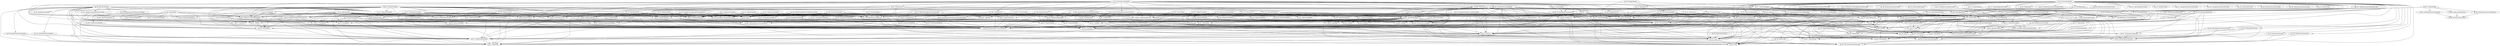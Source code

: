 digraph G { 
"fg_017: PatientEncounterItem" -> "fg_001: PatientItem"; 
"fg_018: dateUtils" -> "fg_017: PatientEncounterItem"; 
"fg_019: StringUtils" -> "fg_018: dateUtils"; 
"fg_020: IUser" -> "fg_002: IRole"; 
"fg_021: MissionItem" -> "fg_009: MissionTripItem,ServiceResponse"; 
"fg_022: ISessionService,CurrentUser" -> "fg_009: MissionTripItem,ServiceResponse"; 
"fg_022: ISessionService,CurrentUser" -> "fg_002: IRole"; 
"fg_023: IConceptService" -> "fg_009: MissionTripItem,ServiceResponse"; 
"fg_023: IConceptService" -> "fg_008: MedicationItem,PrescriptionItem"; 
"fg_024: IConfigureService" -> "fg_009: MissionTripItem,ServiceResponse"; 
"fg_024: IConfigureService" -> "fg_003: ISystemSetting"; 
"fg_025: IInventoryService" -> "fg_009: MissionTripItem,ServiceResponse"; 
"fg_025: IInventoryService" -> "fg_008: MedicationItem,PrescriptionItem"; 
"fg_026: IMedicationService" -> "fg_009: MissionTripItem,ServiceResponse"; 
"fg_026: IMedicationService" -> "fg_007: MedicationAdministrationItem"; 
"fg_026: IMedicationService" -> "fg_008: MedicationItem,PrescriptionItem"; 
"fg_027: IResearchService" -> "fg_009: MissionTripItem,ServiceResponse"; 
"fg_029: IRoleService" -> "fg_009: MissionTripItem,ServiceResponse"; 
"fg_029: IRoleService" -> "fg_002: IRole"; 
"fg_030: ISearchService" -> "fg_009: MissionTripItem,ServiceResponse"; 
"fg_031: TabItem" -> "fg_014: TabFieldItem"; 
"fg_032: EditViewModelPost,IPhotoService" -> "fg_011: PhotoItem"; 
"fg_032: EditViewModelPost,IPhotoService" -> "fg_012: ProblemItem"; 
"fg_032: EditViewModelPost,IPhotoService" -> "fg_009: MissionTripItem,ServiceResponse"; 
"fg_032: EditViewModelPost,IPhotoService" -> "fg_014: TabFieldItem"; 
"fg_032: EditViewModelPost,IPhotoService" -> "fg_017: PatientEncounterItem"; 
"fg_032: EditViewModelPost,IPhotoService" -> "fg_008: MedicationItem,PrescriptionItem"; 
"fg_033: AbstractMultiMap" -> "fg_019: StringUtils"; 
"fg_038: MissionCountry,MissionCity" -> "fg_035: IMissionCountry,IMissionCity"; 
"fg_039: MissionTrip" -> "fg_020: IUser"; 
"fg_039: MissionTrip" -> "fg_035: IMissionCountry,IMissionCity"; 
"fg_039: MissionTrip" -> "fg_038: MissionCountry,MissionCity"; 
"fg_040: IUserService,UserItem" -> "fg_009: MissionTripItem,ServiceResponse"; 
"fg_040: IUserService,UserItem" -> "fg_020: IUser"; 
"fg_040: IUserService,UserItem" -> "fg_002: IRole"; 
"fg_041: ITabService,TabFieldMultiMap" -> "fg_009: MissionTripItem,ServiceResponse"; 
"fg_041: ITabService,TabFieldMultiMap" -> "fg_033: AbstractMultiMap"; 
"fg_041: ITabService,TabFieldMultiMap" -> "fg_014: TabFieldItem"; 
"fg_041: ITabService,TabFieldMultiMap" -> "fg_019: StringUtils"; 
"fg_041: ITabService,TabFieldMultiMap" -> "fg_031: TabItem"; 
"fg_042: VitalMultiMap,IVitalService" -> "fg_009: MissionTripItem,ServiceResponse"; 
"fg_042: VitalMultiMap,IVitalService" -> "fg_033: AbstractMultiMap"; 
"fg_042: VitalMultiMap,IVitalService" -> "fg_015: VitalItem"; 
"fg_047: PatientAgeClassification" -> "fg_043: IPatientAgeClassification"; 
"fg_048: PatientEncounter" -> "fg_020: IUser"; 
"fg_048: PatientEncounter" -> "fg_047: PatientAgeClassification"; 
"fg_048: PatientEncounter" -> "fg_039: MissionTrip"; 
"fg_048: PatientEncounter" -> "fg_043: IPatientAgeClassification"; 
"fg_051: IMissionTripService" -> "fg_050: TeamItem"; 
"fg_051: IMissionTripService" -> "fg_009: MissionTripItem,ServiceResponse"; 
"fg_051: IMissionTripService" -> "fg_049: TripItem"; 
"fg_052: AllowedRoles,AllowedRolesAction" -> "fg_002: IRole"; 
"fg_052: AllowedRoles,AllowedRolesAction" -> "fg_040: IUserService,UserItem"; 
"fg_056: ConceptPrescriptionAdministration" -> "fg_054: IConceptPrescriptionAdministration"; 
"fg_057: PatientPrescription" -> "fg_020: IUser"; 
"fg_057: PatientPrescription" -> "fg_056: ConceptPrescriptionAdministration"; 
"fg_057: PatientPrescription" -> "fg_048: PatientEncounter"; 
"fg_057: PatientPrescription" -> "fg_054: IConceptPrescriptionAdministration"; 
"fg_062: TabFieldSize" -> "fg_059: ITabFieldSize"; 
"fg_063: " -> "fg_059: ITabFieldSize"; 
"fg_063: " -> "fg_061: ITabFieldType"; 
"fg_063: " -> "fg_066: TabField"; 
"fg_065: TabFieldType" -> "fg_061: ITabFieldType"; 
"fg_066: TabField" -> "fg_059: ITabFieldSize"; 
"fg_066: TabField" -> "fg_061: ITabFieldType"; 
"fg_066: TabField" -> "fg_063: "; 
"fg_066: TabField" -> "fg_062: TabFieldSize"; 
"fg_066: TabField" -> "fg_065: TabFieldType"; 
"fg_067: LogicDoer" -> "fg_018: dateUtils"; 
"fg_068: IPatientService" -> "fg_009: MissionTripItem,ServiceResponse"; 
"fg_068: IPatientService" -> "fg_001: PatientItem"; 
"fg_069: ILoginAttempt,IUserRepository" -> "fg_020: IUser"; 
"fg_069: ILoginAttempt,IUserRepository" -> "fg_002: IRole"; 
"fg_070: IPatientEncounterVital" -> "fg_058: IVital"; 
"fg_072: Vital" -> "fg_058: IVital"; 
"fg_073: ResearchEncounterVital" -> "fg_072: Vital"; 
"fg_073: ResearchEncounterVital" -> "fg_048: PatientEncounter"; 
"fg_073: ResearchEncounterVital" -> "fg_058: IVital"; 
"fg_074: IEncounterService" -> "fg_009: MissionTripItem,ServiceResponse"; 
"fg_074: IEncounterService" -> "fg_063: "; 
"fg_074: IEncounterService" -> "fg_017: PatientEncounterItem"; 
"fg_075: IDataModelMapper" -> "fg_020: IUser"; 
"fg_075: IDataModelMapper" -> "fg_035: IMissionCountry,IMissionCity"; 
"fg_075: IDataModelMapper" -> "fg_063: "; 
"fg_075: IDataModelMapper" -> "fg_002: IRole"; 
"fg_075: IDataModelMapper" -> "fg_070: IPatientEncounterVital"; 
"fg_076: QueryProvider" -> "fg_047: PatientAgeClassification"; 
"fg_076: QueryProvider" -> "fg_073: ResearchEncounterVital"; 
"fg_076: QueryProvider" -> "fg_003: ISystemSetting"; 
"fg_076: QueryProvider" -> "fg_072: Vital"; 
"fg_076: QueryProvider" -> "fg_066: TabField"; 
"fg_076: QueryProvider" -> "fg_048: PatientEncounter"; 
"fg_076: QueryProvider" -> "fg_038: MissionCountry,MissionCity"; 
"fg_076: QueryProvider" -> "fg_058: IVital"; 
"fg_076: QueryProvider" -> "fg_065: TabFieldType"; 
"fg_076: QueryProvider" -> "fg_057: PatientPrescription"; 
"fg_076: QueryProvider" -> "fg_063: "; 
"fg_076: QueryProvider" -> "fg_070: IPatientEncounterVital"; 
"fg_076: QueryProvider" -> "fg_062: TabFieldSize"; 
"fg_076: QueryProvider" -> "fg_039: MissionTrip"; 
"fg_078: IPatientRepository" -> "fg_043: IPatientAgeClassification"; 
"fg_080: ISessionHelper,SessionService" -> "fg_009: MissionTripItem,ServiceResponse"; 
"fg_080: ISessionHelper,SessionService" -> "fg_020: IUser"; 
"fg_080: ISessionHelper,SessionService" -> "fg_022: ISessionService,CurrentUser"; 
"fg_080: ISessionHelper,SessionService" -> "fg_051: IMissionTripService"; 
"fg_080: ISessionHelper,SessionService" -> "fg_069: ILoginAttempt,IUserRepository"; 
"fg_080: ISessionHelper,SessionService" -> "fg_005: IPasswordEncryptor"; 
"fg_080: ISessionHelper,SessionService" -> "fg_075: IDataModelMapper"; 
"fg_080: ISessionHelper,SessionService" -> "fg_040: IUserService,UserItem"; 
"fg_081: IItemModelMapper" -> "fg_050: TeamItem"; 
"fg_081: IItemModelMapper" -> "fg_009: MissionTripItem,ServiceResponse"; 
"fg_081: IItemModelMapper" -> "fg_011: PhotoItem"; 
"fg_081: IItemModelMapper" -> "fg_013: SettingItem"; 
"fg_081: IItemModelMapper" -> "fg_020: IUser"; 
"fg_081: IItemModelMapper" -> "fg_014: TabFieldItem"; 
"fg_081: IItemModelMapper" -> "fg_021: MissionItem"; 
"fg_081: IItemModelMapper" -> "fg_017: PatientEncounterItem"; 
"fg_081: IItemModelMapper" -> "fg_010: NoteItem"; 
"fg_081: IItemModelMapper" -> "fg_008: MedicationItem,PrescriptionItem"; 
"fg_081: IItemModelMapper" -> "fg_054: IConceptPrescriptionAdministration"; 
"fg_081: IItemModelMapper" -> "fg_040: IUserService,UserItem"; 
"fg_081: IItemModelMapper" -> "fg_006: CityItem"; 
"fg_081: IItemModelMapper" -> "fg_012: ProblemItem"; 
"fg_081: IItemModelMapper" -> "fg_031: TabItem"; 
"fg_081: IItemModelMapper" -> "fg_015: VitalItem"; 
"fg_081: IItemModelMapper" -> "fg_007: MedicationAdministrationItem"; 
"fg_081: IItemModelMapper" -> "fg_001: PatientItem"; 
"fg_081: IItemModelMapper" -> "fg_049: TripItem"; 
"fg_084: IPrescriptionRepository" -> "fg_054: IConceptPrescriptionAdministration"; 
"fg_085: IPhotoRepository" -> "fg_076: QueryProvider"; 
"fg_087: BCryptPasswordEncryptor" -> "fg_005: IPasswordEncryptor"; 
"fg_088: SendLocationDataTask" -> "fg_086: InternetConnectionUtil"; 
"fg_089: MaintainReverseSshTunnelTask" -> "fg_086: InternetConnectionUtil"; 
"fg_090: CheckInternetConnectionTask" -> "fg_086: InternetConnectionUtil"; 
"fg_091: UtilitiesModule" -> "fg_089: MaintainReverseSshTunnelTask"; 
"fg_091: UtilitiesModule" -> "fg_090: CheckInternetConnectionTask"; 
"fg_091: UtilitiesModule" -> "fg_087: BCryptPasswordEncryptor"; 
"fg_091: UtilitiesModule" -> "fg_088: SendLocationDataTask"; 
"fg_091: UtilitiesModule" -> "fg_005: IPasswordEncryptor"; 
"fg_094: LocaleUnitConverter" -> "fg_033: AbstractMultiMap"; 
"fg_094: LocaleUnitConverter" -> "fg_042: VitalMultiMap,IVitalService"; 
"fg_094: LocaleUnitConverter" -> "fg_015: VitalItem"; 
"fg_094: LocaleUnitConverter" -> "fg_001: PatientItem"; 
"fg_095: " -> "fg_009: MissionTripItem,ServiceResponse"; 
"fg_095: " -> "fg_081: IItemModelMapper"; 
"fg_095: " -> "fg_020: IUser"; 
"fg_095: " -> "fg_019: StringUtils"; 
"fg_095: " -> "fg_079: IRepository"; 
"fg_095: " -> "fg_069: ILoginAttempt,IUserRepository"; 
"fg_095: " -> "fg_002: IRole"; 
"fg_095: " -> "fg_018: dateUtils"; 
"fg_095: " -> "fg_075: IDataModelMapper"; 
"fg_095: " -> "fg_005: IPasswordEncryptor"; 
"fg_095: " -> "fg_040: IUserService,UserItem"; 
"fg_096: InventoryService,InventoryExportItem" -> "fg_009: MissionTripItem,ServiceResponse"; 
"fg_096: InventoryService,InventoryExportItem" -> "fg_081: IItemModelMapper"; 
"fg_096: InventoryService,InventoryExportItem" -> "fg_020: IUser"; 
"fg_096: InventoryService,InventoryExportItem" -> "fg_092: GsonFlattener"; 
"fg_096: InventoryService,InventoryExportItem" -> "fg_093: CSVWriterGson"; 
"fg_096: InventoryService,InventoryExportItem" -> "fg_069: ILoginAttempt,IUserRepository"; 
"fg_096: InventoryService,InventoryExportItem" -> "fg_082: IMedicationRepository"; 
"fg_096: InventoryService,InventoryExportItem" -> "fg_025: IInventoryService"; 
"fg_096: InventoryService,InventoryExportItem" -> "fg_018: dateUtils"; 
"fg_096: InventoryService,InventoryExportItem" -> "fg_075: IDataModelMapper"; 
"fg_096: InventoryService,InventoryExportItem" -> "fg_008: MedicationItem,PrescriptionItem"; 
"fg_097: SessionHelper" -> "fg_080: ISessionHelper,SessionService"; 
"fg_098: VitalService" -> "fg_094: LocaleUnitConverter"; 
"fg_098: VitalService" -> "fg_009: MissionTripItem,ServiceResponse"; 
"fg_098: VitalService" -> "fg_003: ISystemSetting"; 
"fg_098: VitalService" -> "fg_072: Vital"; 
"fg_098: VitalService" -> "fg_058: IVital"; 
"fg_098: VitalService" -> "fg_076: QueryProvider"; 
"fg_098: VitalService" -> "fg_075: IDataModelMapper"; 
"fg_098: VitalService" -> "fg_081: IItemModelMapper"; 
"fg_098: VitalService" -> "fg_042: VitalMultiMap,IVitalService"; 
"fg_098: VitalService" -> "fg_079: IRepository"; 
"fg_098: VitalService" -> "fg_070: IPatientEncounterVital"; 
"fg_098: VitalService" -> "fg_015: VitalItem"; 
"fg_098: VitalService" -> "fg_018: dateUtils"; 
"fg_099: TabService" -> "fg_009: MissionTripItem,ServiceResponse"; 
"fg_099: TabService" -> "fg_014: TabFieldItem"; 
"fg_099: TabService" -> "fg_061: ITabFieldType"; 
"fg_099: TabService" -> "fg_019: StringUtils"; 
"fg_099: TabService" -> "fg_066: TabField"; 
"fg_099: TabService" -> "fg_041: ITabService,TabFieldMultiMap"; 
"fg_099: TabService" -> "fg_065: TabFieldType"; 
"fg_099: TabService" -> "fg_076: QueryProvider"; 
"fg_099: TabService" -> "fg_075: IDataModelMapper"; 
"fg_099: TabService" -> "fg_081: IItemModelMapper"; 
"fg_099: TabService" -> "fg_059: ITabFieldSize"; 
"fg_099: TabService" -> "fg_079: IRepository"; 
"fg_099: TabService" -> "fg_063: "; 
"fg_099: TabService" -> "fg_031: TabItem"; 
"fg_099: TabService" -> "fg_062: TabFieldSize"; 
"fg_099: TabService" -> "fg_018: dateUtils"; 
"fg_100: SearchService,QueryHelper" -> "fg_094: LocaleUnitConverter"; 
"fg_100: SearchService,QueryHelper" -> "fg_020: IUser"; 
"fg_100: SearchService,QueryHelper" -> "fg_019: StringUtils"; 
"fg_100: SearchService,QueryHelper" -> "fg_003: ISystemSetting"; 
"fg_100: SearchService,QueryHelper" -> "fg_083: IEncounterRepository"; 
"fg_100: SearchService,QueryHelper" -> "fg_017: PatientEncounterItem"; 
"fg_100: SearchService,QueryHelper" -> "fg_025: IInventoryService"; 
"fg_100: SearchService,QueryHelper" -> "fg_008: MedicationItem,PrescriptionItem"; 
"fg_100: SearchService,QueryHelper" -> "fg_006: CityItem"; 
"fg_100: SearchService,QueryHelper" -> "fg_081: IItemModelMapper"; 
"fg_100: SearchService,QueryHelper" -> "fg_079: IRepository"; 
"fg_100: SearchService,QueryHelper" -> "fg_070: IPatientEncounterVital"; 
"fg_100: SearchService,QueryHelper" -> "fg_043: IPatientAgeClassification"; 
"fg_100: SearchService,QueryHelper" -> "fg_001: PatientItem"; 
"fg_100: SearchService,QueryHelper" -> "fg_084: IPrescriptionRepository"; 
"fg_100: SearchService,QueryHelper" -> "fg_009: MissionTripItem,ServiceResponse"; 
"fg_100: SearchService,QueryHelper" -> "fg_013: SettingItem"; 
"fg_100: SearchService,QueryHelper" -> "fg_030: ISearchService"; 
"fg_100: SearchService,QueryHelper" -> "fg_035: IMissionCountry,IMissionCity"; 
"fg_100: SearchService,QueryHelper" -> "fg_038: MissionCountry,MissionCity"; 
"fg_100: SearchService,QueryHelper" -> "fg_076: QueryProvider"; 
"fg_100: SearchService,QueryHelper" -> "fg_042: VitalMultiMap,IVitalService"; 
"fg_100: SearchService,QueryHelper" -> "fg_077: ConceptDiagnosis,IConceptDiagnosis"; 
"fg_100: SearchService,QueryHelper" -> "fg_078: IPatientRepository"; 
"fg_100: SearchService,QueryHelper" -> "fg_039: MissionTrip"; 
"fg_101: RoleService" -> "fg_009: MissionTripItem,ServiceResponse"; 
"fg_101: RoleService" -> "fg_069: ILoginAttempt,IUserRepository"; 
"fg_101: RoleService" -> "fg_002: IRole"; 
"fg_101: RoleService" -> "fg_029: IRoleService"; 
"fg_102: ResearchExportItem,ResearchService" -> "fg_009: MissionTripItem,ServiceResponse"; 
"fg_102: ResearchExportItem,ResearchService" -> "fg_019: StringUtils"; 
"fg_102: ResearchExportItem,ResearchService" -> "fg_073: ResearchEncounterVital"; 
"fg_102: ResearchExportItem,ResearchService" -> "fg_092: GsonFlattener"; 
"fg_102: ResearchExportItem,ResearchService" -> "fg_035: IMissionCountry,IMissionCity"; 
"fg_102: ResearchExportItem,ResearchService" -> "fg_072: Vital"; 
"fg_102: ResearchExportItem,ResearchService" -> "fg_058: IVital"; 
"fg_102: ResearchExportItem,ResearchService" -> "fg_076: QueryProvider"; 
"fg_102: ResearchExportItem,ResearchService" -> "fg_067: LogicDoer"; 
"fg_102: ResearchExportItem,ResearchService" -> "fg_028: ResearchResultSetItem,ResearchResultItem"; 
"fg_102: ResearchExportItem,ResearchService" -> "fg_057: PatientPrescription"; 
"fg_102: ResearchExportItem,ResearchService" -> "fg_079: IRepository"; 
"fg_102: ResearchExportItem,ResearchService" -> "fg_063: "; 
"fg_102: ResearchExportItem,ResearchService" -> "fg_093: CSVWriterGson"; 
"fg_102: ResearchExportItem,ResearchService" -> "fg_027: IResearchService"; 
"fg_102: ResearchExportItem,ResearchService" -> "fg_018: dateUtils"; 
"fg_103: PhotoService" -> "fg_067: LogicDoer"; 
"fg_103: PhotoService" -> "fg_081: IItemModelMapper"; 
"fg_103: PhotoService" -> "fg_009: MissionTripItem,ServiceResponse"; 
"fg_103: PhotoService" -> "fg_011: PhotoItem"; 
"fg_103: PhotoService" -> "fg_019: StringUtils"; 
"fg_103: PhotoService" -> "fg_032: EditViewModelPost,IPhotoService"; 
"fg_103: PhotoService" -> "fg_078: IPatientRepository"; 
"fg_103: PhotoService" -> "fg_085: IPhotoRepository"; 
"fg_103: PhotoService" -> "fg_017: PatientEncounterItem"; 
"fg_103: PhotoService" -> "fg_001: PatientItem"; 
"fg_103: PhotoService" -> "fg_076: QueryProvider"; 
"fg_104: PatientService" -> "fg_081: IItemModelMapper"; 
"fg_104: PatientService" -> "fg_009: MissionTripItem,ServiceResponse"; 
"fg_104: PatientService" -> "fg_019: StringUtils"; 
"fg_104: PatientService" -> "fg_078: IPatientRepository"; 
"fg_104: PatientService" -> "fg_068: IPatientService"; 
"fg_104: PatientService" -> "fg_043: IPatientAgeClassification"; 
"fg_104: PatientService" -> "fg_001: PatientItem"; 
"fg_104: PatientService" -> "fg_076: QueryProvider"; 
"fg_104: PatientService" -> "fg_075: IDataModelMapper"; 
"fg_105: MissionTripService" -> "fg_009: MissionTripItem,ServiceResponse"; 
"fg_105: MissionTripService" -> "fg_050: TeamItem"; 
"fg_105: MissionTripService" -> "fg_020: IUser"; 
"fg_105: MissionTripService" -> "fg_019: StringUtils"; 
"fg_105: MissionTripService" -> "fg_021: MissionItem"; 
"fg_105: MissionTripService" -> "fg_035: IMissionCountry,IMissionCity"; 
"fg_105: MissionTripService" -> "fg_038: MissionCountry,MissionCity"; 
"fg_105: MissionTripService" -> "fg_006: CityItem"; 
"fg_105: MissionTripService" -> "fg_076: QueryProvider"; 
"fg_105: MissionTripService" -> "fg_075: IDataModelMapper"; 
"fg_105: MissionTripService" -> "fg_081: IItemModelMapper"; 
"fg_105: MissionTripService" -> "fg_079: IRepository"; 
"fg_105: MissionTripService" -> "fg_051: IMissionTripService"; 
"fg_105: MissionTripService" -> "fg_069: ILoginAttempt,IUserRepository"; 
"fg_105: MissionTripService" -> "fg_039: MissionTrip"; 
"fg_105: MissionTripService" -> "fg_049: TripItem"; 
"fg_106: MedicationService" -> "fg_009: MissionTripItem,ServiceResponse"; 
"fg_106: MedicationService" -> "fg_081: IItemModelMapper"; 
"fg_106: MedicationService" -> "fg_020: IUser"; 
"fg_106: MedicationService" -> "fg_019: StringUtils"; 
"fg_106: MedicationService" -> "fg_026: IMedicationService"; 
"fg_106: MedicationService" -> "fg_082: IMedicationRepository"; 
"fg_106: MedicationService" -> "fg_018: dateUtils"; 
"fg_106: MedicationService" -> "fg_007: MedicationAdministrationItem"; 
"fg_106: MedicationService" -> "fg_008: MedicationItem,PrescriptionItem"; 
"fg_106: MedicationService" -> "fg_054: IConceptPrescriptionAdministration"; 
"fg_106: MedicationService" -> "fg_075: IDataModelMapper"; 
"fg_106: MedicationService" -> "fg_084: IPrescriptionRepository"; 
"fg_107: EncounterService" -> "fg_009: MissionTripItem,ServiceResponse"; 
"fg_107: EncounterService" -> "fg_020: IUser"; 
"fg_107: EncounterService" -> "fg_014: TabFieldItem"; 
"fg_107: EncounterService" -> "fg_061: ITabFieldType"; 
"fg_107: EncounterService" -> "fg_019: StringUtils"; 
"fg_107: EncounterService" -> "fg_083: IEncounterRepository"; 
"fg_107: EncounterService" -> "fg_066: TabField"; 
"fg_107: EncounterService" -> "fg_017: PatientEncounterItem"; 
"fg_107: EncounterService" -> "fg_010: NoteItem"; 
"fg_107: EncounterService" -> "fg_076: QueryProvider"; 
"fg_107: EncounterService" -> "fg_075: IDataModelMapper"; 
"fg_107: EncounterService" -> "fg_040: IUserService,UserItem"; 
"fg_107: EncounterService" -> "fg_012: ProblemItem"; 
"fg_107: EncounterService" -> "fg_081: IItemModelMapper"; 
"fg_107: EncounterService" -> "fg_059: ITabFieldSize"; 
"fg_107: EncounterService" -> "fg_078: IPatientRepository"; 
"fg_107: EncounterService" -> "fg_079: IRepository"; 
"fg_107: EncounterService" -> "fg_063: "; 
"fg_107: EncounterService" -> "fg_069: ILoginAttempt,IUserRepository"; 
"fg_107: EncounterService" -> "fg_074: IEncounterService"; 
"fg_107: EncounterService" -> "fg_018: dateUtils"; 
"fg_107: EncounterService" -> "fg_043: IPatientAgeClassification"; 
"fg_108: ConfigureService" -> "fg_009: MissionTripItem,ServiceResponse"; 
"fg_108: ConfigureService" -> "fg_024: IConfigureService"; 
"fg_108: ConfigureService" -> "fg_079: IRepository"; 
"fg_108: ConfigureService" -> "fg_003: ISystemSetting"; 
"fg_108: ConfigureService" -> "fg_076: QueryProvider"; 
"fg_109: ConceptService" -> "fg_081: IItemModelMapper"; 
"fg_109: ConceptService" -> "fg_009: MissionTripItem,ServiceResponse"; 
"fg_109: ConceptService" -> "fg_082: IMedicationRepository"; 
"fg_109: ConceptService" -> "fg_008: MedicationItem,PrescriptionItem"; 
"fg_109: ConceptService" -> "fg_023: IConceptService"; 
"fg_110: BusinessLayerModule" -> "fg_024: IConfigureService"; 
"fg_110: BusinessLayerModule" -> "fg_097: SessionHelper"; 
"fg_110: BusinessLayerModule" -> "fg_101: RoleService"; 
"fg_110: BusinessLayerModule" -> "fg_103: PhotoService"; 
"fg_110: BusinessLayerModule" -> "fg_099: TabService"; 
"fg_110: BusinessLayerModule" -> "fg_025: IInventoryService"; 
"fg_110: BusinessLayerModule" -> "fg_040: IUserService,UserItem"; 
"fg_110: BusinessLayerModule" -> "fg_096: InventoryService,InventoryExportItem"; 
"fg_110: BusinessLayerModule" -> "fg_080: ISessionHelper,SessionService"; 
"fg_110: BusinessLayerModule" -> "fg_051: IMissionTripService"; 
"fg_110: BusinessLayerModule" -> "fg_100: SearchService,QueryHelper"; 
"fg_110: BusinessLayerModule" -> "fg_027: IResearchService"; 
"fg_110: BusinessLayerModule" -> "fg_107: EncounterService"; 
"fg_110: BusinessLayerModule" -> "fg_102: ResearchExportItem,ResearchService"; 
"fg_110: BusinessLayerModule" -> "fg_098: VitalService"; 
"fg_110: BusinessLayerModule" -> "fg_104: PatientService"; 
"fg_110: BusinessLayerModule" -> "fg_026: IMedicationService"; 
"fg_110: BusinessLayerModule" -> "fg_030: ISearchService"; 
"fg_110: BusinessLayerModule" -> "fg_095: "; 
"fg_110: BusinessLayerModule" -> "fg_108: ConfigureService"; 
"fg_110: BusinessLayerModule" -> "fg_041: ITabService,TabFieldMultiMap"; 
"fg_110: BusinessLayerModule" -> "fg_023: IConceptService"; 
"fg_110: BusinessLayerModule" -> "fg_029: IRoleService"; 
"fg_110: BusinessLayerModule" -> "fg_042: VitalMultiMap,IVitalService"; 
"fg_110: BusinessLayerModule" -> "fg_022: ISessionService,CurrentUser"; 
"fg_110: BusinessLayerModule" -> "fg_032: EditViewModelPost,IPhotoService"; 
"fg_110: BusinessLayerModule" -> "fg_106: MedicationService"; 
"fg_110: BusinessLayerModule" -> "fg_068: IPatientService"; 
"fg_110: BusinessLayerModule" -> "fg_109: ConceptService"; 
"fg_110: BusinessLayerModule" -> "fg_074: IEncounterService"; 
"fg_110: BusinessLayerModule" -> "fg_105: MissionTripService"; 
"fg_111: MedicationDatabaseSeeder" -> "fg_056: ConceptPrescriptionAdministration"; 
"fg_111: MedicationDatabaseSeeder" -> "fg_079: IRepository"; 
"fg_111: MedicationDatabaseSeeder" -> "fg_076: QueryProvider"; 
"fg_111: MedicationDatabaseSeeder" -> "fg_054: IConceptPrescriptionAdministration"; 
"fg_112: DatabaseSeeder" -> "fg_061: ITabFieldType"; 
"fg_112: DatabaseSeeder" -> "fg_019: StringUtils"; 
"fg_112: DatabaseSeeder" -> "fg_003: ISystemSetting"; 
"fg_112: DatabaseSeeder" -> "fg_035: IMissionCountry,IMissionCity"; 
"fg_112: DatabaseSeeder" -> "fg_072: Vital"; 
"fg_112: DatabaseSeeder" -> "fg_066: TabField"; 
"fg_112: DatabaseSeeder" -> "fg_002: IRole"; 
"fg_112: DatabaseSeeder" -> "fg_038: MissionCountry,MissionCity"; 
"fg_112: DatabaseSeeder" -> "fg_004: Roles"; 
"fg_112: DatabaseSeeder" -> "fg_058: IVital"; 
"fg_112: DatabaseSeeder" -> "fg_065: TabFieldType"; 
"fg_112: DatabaseSeeder" -> "fg_076: QueryProvider"; 
"fg_112: DatabaseSeeder" -> "fg_005: IPasswordEncryptor"; 
"fg_112: DatabaseSeeder" -> "fg_059: ITabFieldSize"; 
"fg_112: DatabaseSeeder" -> "fg_077: ConceptDiagnosis,IConceptDiagnosis"; 
"fg_112: DatabaseSeeder" -> "fg_078: IPatientRepository"; 
"fg_112: DatabaseSeeder" -> "fg_079: IRepository"; 
"fg_112: DatabaseSeeder" -> "fg_063: "; 
"fg_112: DatabaseSeeder" -> "fg_069: ILoginAttempt,IUserRepository"; 
"fg_112: DatabaseSeeder" -> "fg_062: TabFieldSize"; 
"fg_112: DatabaseSeeder" -> "fg_043: IPatientAgeClassification"; 
"fg_112: DatabaseSeeder" -> "fg_018: dateUtils"; 
"fg_113: SeederModule" -> "fg_111: MedicationDatabaseSeeder"; 
"fg_113: SeederModule" -> "fg_112: DatabaseSeeder"; 
"fg_115: Repository" -> "fg_079: IRepository"; 
"fg_116: UserRepository" -> "fg_020: IUser"; 
"fg_116: UserRepository" -> "fg_019: StringUtils"; 
"fg_116: UserRepository" -> "fg_069: ILoginAttempt,IUserRepository"; 
"fg_116: UserRepository" -> "fg_002: IRole"; 
"fg_116: UserRepository" -> "fg_018: dateUtils"; 
"fg_116: UserRepository" -> "fg_076: QueryProvider"; 
"fg_117: PrescriptionRepository" -> "fg_056: ConceptPrescriptionAdministration"; 
"fg_117: PrescriptionRepository" -> "fg_057: PatientPrescription"; 
"fg_117: PrescriptionRepository" -> "fg_076: QueryProvider"; 
"fg_117: PrescriptionRepository" -> "fg_075: IDataModelMapper"; 
"fg_117: PrescriptionRepository" -> "fg_054: IConceptPrescriptionAdministration"; 
"fg_117: PrescriptionRepository" -> "fg_084: IPrescriptionRepository"; 
"fg_118: PhotoRepository" -> "fg_019: StringUtils"; 
"fg_118: PhotoRepository" -> "fg_085: IPhotoRepository"; 
"fg_118: PhotoRepository" -> "fg_076: QueryProvider"; 
"fg_118: PhotoRepository" -> "fg_075: IDataModelMapper"; 
"fg_119: PatientRepository" -> "fg_047: PatientAgeClassification"; 
"fg_119: PatientRepository" -> "fg_019: StringUtils"; 
"fg_119: PatientRepository" -> "fg_078: IPatientRepository"; 
"fg_119: PatientRepository" -> "fg_043: IPatientAgeClassification"; 
"fg_119: PatientRepository" -> "fg_076: QueryProvider"; 
"fg_120: MedicationRepository" -> "fg_019: StringUtils"; 
"fg_120: MedicationRepository" -> "fg_082: IMedicationRepository"; 
"fg_120: MedicationRepository" -> "fg_076: QueryProvider"; 
"fg_120: MedicationRepository" -> "fg_075: IDataModelMapper"; 
"fg_121: VitalProvider" -> "fg_072: Vital"; 
"fg_121: VitalProvider" -> "fg_058: IVital"; 
"fg_122: UserProvider" -> "fg_020: IUser"; 
"fg_124: TabFieldTypeProvider" -> "fg_061: ITabFieldType"; 
"fg_124: TabFieldTypeProvider" -> "fg_065: TabFieldType"; 
"fg_125: LoginAttemptProvider,LoginAttempt" -> "fg_020: IUser"; 
"fg_125: LoginAttemptProvider,LoginAttempt" -> "fg_069: ILoginAttempt,IUserRepository"; 
"fg_126: TabFieldSizeProvider" -> "fg_059: ITabFieldSize"; 
"fg_126: TabFieldSizeProvider" -> "fg_062: TabFieldSize"; 
"fg_127: TabFieldProvider" -> "fg_063: "; 
"fg_127: TabFieldProvider" -> "fg_066: TabField"; 
"fg_128: SystemSettingProvider" -> "fg_003: ISystemSetting"; 
"fg_128: SystemSettingProvider" -> "fg_076: QueryProvider"; 
"fg_129: RoleProvider" -> "fg_002: IRole"; 
"fg_135: PatientPrescriptionProvider" -> "fg_057: PatientPrescription"; 
"fg_136: PatientEncounterVitalProvider" -> "fg_070: IPatientEncounterVital"; 
"fg_136: PatientEncounterVitalProvider" -> "fg_076: QueryProvider"; 
"fg_137: PatientEncounterTabFieldProvider" -> "fg_063: "; 
"fg_138: PatientEncounterProvider" -> "fg_048: PatientEncounter"; 
"fg_139: PatientEncounterPhotoProvider" -> "fg_076: QueryProvider"; 
"fg_140: PatientAgeClassificationProvider" -> "fg_047: PatientAgeClassification"; 
"fg_140: PatientAgeClassificationProvider" -> "fg_043: IPatientAgeClassification"; 
"fg_141: MissionTripProvider" -> "fg_039: MissionTrip"; 
"fg_143: MissionCountryProvider" -> "fg_035: IMissionCountry,IMissionCity"; 
"fg_143: MissionCountryProvider" -> "fg_038: MissionCountry,MissionCity"; 
"fg_144: MissionCityProvider" -> "fg_035: IMissionCountry,IMissionCity"; 
"fg_144: MissionCityProvider" -> "fg_038: MissionCountry,MissionCity"; 
"fg_149: ConceptPrescriptionAdministrationProvider" -> "fg_056: ConceptPrescriptionAdministration"; 
"fg_149: ConceptPrescriptionAdministrationProvider" -> "fg_054: IConceptPrescriptionAdministration"; 
"fg_152: ConceptDiagnosisProvider" -> "fg_077: ConceptDiagnosis,IConceptDiagnosis"; 
"fg_153: EncounterRepository" -> "fg_020: IUser"; 
"fg_153: EncounterRepository" -> "fg_083: IEncounterRepository"; 
"fg_153: EncounterRepository" -> "fg_048: PatientEncounter"; 
"fg_153: EncounterRepository" -> "fg_018: dateUtils"; 
"fg_153: EncounterRepository" -> "fg_043: IPatientAgeClassification"; 
"fg_153: EncounterRepository" -> "fg_076: QueryProvider"; 
"fg_155: DataLayerModule" -> "fg_133: PatientPrescriptionReplacementReasonProvider"; 
"fg_155: DataLayerModule" -> "fg_020: IUser"; 
"fg_155: DataLayerModule" -> "fg_136: PatientEncounterVitalProvider"; 
"fg_155: DataLayerModule" -> "fg_003: ISystemSetting"; 
"fg_155: DataLayerModule" -> "fg_134: PatientPrescriptionReplacementProvider"; 
"fg_155: DataLayerModule" -> "fg_082: IMedicationRepository"; 
"fg_155: DataLayerModule" -> "fg_058: IVital"; 
"fg_155: DataLayerModule" -> "fg_148: MedicationGenericProvider"; 
"fg_155: DataLayerModule" -> "fg_142: MissionTeamProvider"; 
"fg_155: DataLayerModule" -> "fg_124: TabFieldTypeProvider"; 
"fg_155: DataLayerModule" -> "fg_120: MedicationRepository"; 
"fg_155: DataLayerModule" -> "fg_070: IPatientEncounterVital"; 
"fg_155: DataLayerModule" -> "fg_118: PhotoRepository"; 
"fg_155: DataLayerModule" -> "fg_117: PrescriptionRepository"; 
"fg_155: DataLayerModule" -> "fg_084: IPrescriptionRepository"; 
"fg_155: DataLayerModule" -> "fg_061: ITabFieldType"; 
"fg_155: DataLayerModule" -> "fg_144: MissionCityProvider"; 
"fg_155: DataLayerModule" -> "fg_123: TabProvider"; 
"fg_155: DataLayerModule" -> "fg_127: TabFieldProvider"; 
"fg_155: DataLayerModule" -> "fg_035: IMissionCountry,IMissionCity"; 
"fg_155: DataLayerModule" -> "fg_140: PatientAgeClassificationProvider"; 
"fg_155: DataLayerModule" -> "fg_138: PatientEncounterProvider"; 
"fg_155: DataLayerModule" -> "fg_116: UserRepository"; 
"fg_155: DataLayerModule" -> "fg_059: ITabFieldSize"; 
"fg_155: DataLayerModule" -> "fg_115: Repository"; 
"fg_155: DataLayerModule" -> "fg_077: ConceptDiagnosis,IConceptDiagnosis"; 
"fg_155: DataLayerModule" -> "fg_119: PatientRepository"; 
"fg_155: DataLayerModule" -> "fg_152: ConceptDiagnosisProvider"; 
"fg_155: DataLayerModule" -> "fg_147: MedicationGenericStrengthProvider"; 
"fg_155: DataLayerModule" -> "fg_149: ConceptPrescriptionAdministrationProvider"; 
"fg_155: DataLayerModule" -> "fg_069: ILoginAttempt,IUserRepository"; 
"fg_155: DataLayerModule" -> "fg_085: IPhotoRepository"; 
"fg_155: DataLayerModule" -> "fg_154: ChiefComplaintProvider"; 
"fg_155: DataLayerModule" -> "fg_143: MissionCountryProvider"; 
"fg_155: DataLayerModule" -> "fg_125: LoginAttemptProvider,LoginAttempt"; 
"fg_155: DataLayerModule" -> "fg_132: PatientProvider"; 
"fg_155: DataLayerModule" -> "fg_135: PatientPrescriptionProvider"; 
"fg_155: DataLayerModule" -> "fg_083: IEncounterRepository"; 
"fg_155: DataLayerModule" -> "fg_002: IRole"; 
"fg_155: DataLayerModule" -> "fg_153: EncounterRepository"; 
"fg_155: DataLayerModule" -> "fg_128: SystemSettingProvider"; 
"fg_155: DataLayerModule" -> "fg_054: IConceptPrescriptionAdministration"; 
"fg_155: DataLayerModule" -> "fg_151: ConceptMedicationFormProvider"; 
"fg_155: DataLayerModule" -> "fg_079: IRepository"; 
"fg_155: DataLayerModule" -> "fg_122: UserProvider"; 
"fg_155: DataLayerModule" -> "fg_137: PatientEncounterTabFieldProvider"; 
"fg_155: DataLayerModule" -> "fg_150: ConceptMedicationUnitProvider"; 
"fg_155: DataLayerModule" -> "fg_126: TabFieldSizeProvider"; 
"fg_155: DataLayerModule" -> "fg_121: VitalProvider"; 
"fg_155: DataLayerModule" -> "fg_043: IPatientAgeClassification"; 
"fg_155: DataLayerModule" -> "fg_139: PatientEncounterPhotoProvider"; 
"fg_155: DataLayerModule" -> "fg_145: MedicationProvider"; 
"fg_155: DataLayerModule" -> "fg_130: ResearchEncounterProvider"; 
"fg_155: DataLayerModule" -> "fg_076: QueryProvider"; 
"fg_155: DataLayerModule" -> "fg_146: MedicationInventoryProvider"; 
"fg_155: DataLayerModule" -> "fg_131: PhotoProvider"; 
"fg_155: DataLayerModule" -> "fg_078: IPatientRepository"; 
"fg_155: DataLayerModule" -> "fg_063: "; 
"fg_155: DataLayerModule" -> "fg_141: MissionTripProvider"; 
"fg_155: DataLayerModule" -> "fg_129: RoleProvider"; 
"fg_156: ResearchEncounterVitalProvider" -> "fg_073: ResearchEncounterVital"; 
"fg_157: DataModelMapper" -> "fg_020: IUser"; 
"fg_157: DataModelMapper" -> "fg_061: ITabFieldType"; 
"fg_157: DataModelMapper" -> "fg_019: StringUtils"; 
"fg_157: DataModelMapper" -> "fg_035: IMissionCountry,IMissionCity"; 
"fg_157: DataModelMapper" -> "fg_002: IRole"; 
"fg_157: DataModelMapper" -> "fg_058: IVital"; 
"fg_157: DataModelMapper" -> "fg_054: IConceptPrescriptionAdministration"; 
"fg_157: DataModelMapper" -> "fg_075: IDataModelMapper"; 
"fg_157: DataModelMapper" -> "fg_059: ITabFieldSize"; 
"fg_157: DataModelMapper" -> "fg_022: ISessionService,CurrentUser"; 
"fg_157: DataModelMapper" -> "fg_080: ISessionHelper,SessionService"; 
"fg_157: DataModelMapper" -> "fg_063: "; 
"fg_157: DataModelMapper" -> "fg_070: IPatientEncounterVital"; 
"fg_157: DataModelMapper" -> "fg_074: IEncounterService"; 
"fg_157: DataModelMapper" -> "fg_018: dateUtils"; 
"fg_158: ItemModelMapper" -> "fg_020: IUser"; 
"fg_158: ItemModelMapper" -> "fg_014: TabFieldItem"; 
"fg_158: ItemModelMapper" -> "fg_019: StringUtils"; 
"fg_158: ItemModelMapper" -> "fg_003: ISystemSetting"; 
"fg_158: ItemModelMapper" -> "fg_021: MissionItem"; 
"fg_158: ItemModelMapper" -> "fg_002: IRole"; 
"fg_158: ItemModelMapper" -> "fg_017: PatientEncounterItem"; 
"fg_158: ItemModelMapper" -> "fg_008: MedicationItem,PrescriptionItem"; 
"fg_158: ItemModelMapper" -> "fg_006: CityItem"; 
"fg_158: ItemModelMapper" -> "fg_040: IUserService,UserItem"; 
"fg_158: ItemModelMapper" -> "fg_054: IConceptPrescriptionAdministration"; 
"fg_158: ItemModelMapper" -> "fg_067: LogicDoer"; 
"fg_158: ItemModelMapper" -> "fg_081: IItemModelMapper"; 
"fg_158: ItemModelMapper" -> "fg_031: TabItem"; 
"fg_158: ItemModelMapper" -> "fg_015: VitalItem"; 
"fg_158: ItemModelMapper" -> "fg_007: MedicationAdministrationItem"; 
"fg_158: ItemModelMapper" -> "fg_001: PatientItem"; 
"fg_158: ItemModelMapper" -> "fg_049: TripItem"; 
"fg_158: ItemModelMapper" -> "fg_011: PhotoItem"; 
"fg_158: ItemModelMapper" -> "fg_009: MissionTripItem,ServiceResponse"; 
"fg_158: ItemModelMapper" -> "fg_050: TeamItem"; 
"fg_158: ItemModelMapper" -> "fg_013: SettingItem"; 
"fg_158: ItemModelMapper" -> "fg_035: IMissionCountry,IMissionCity"; 
"fg_158: ItemModelMapper" -> "fg_010: NoteItem"; 
"fg_158: ItemModelMapper" -> "fg_012: ProblemItem"; 
"fg_158: ItemModelMapper" -> "fg_018: dateUtils"; 
"fg_159: MapperModule" -> "fg_081: IItemModelMapper"; 
"fg_159: MapperModule" -> "fg_158: ItemModelMapper"; 
"fg_159: MapperModule" -> "fg_157: DataModelMapper"; 
"fg_159: MapperModule" -> "fg_075: IDataModelMapper"; 
"fg_160: AuthenticatedPartialHelper" -> "fg_002: IRole"; 
"fg_160: AuthenticatedPartialHelper" -> "fg_004: Roles"; 
"fg_162: IndexViewModelGet" -> "fg_013: SettingItem"; 
"fg_162: IndexViewModelGet" -> "fg_015: VitalItem"; 
"fg_162: IndexViewModelGet" -> "fg_001: PatientItem"; 
"fg_163: TriageController" -> "fg_009: MissionTripItem,ServiceResponse"; 
"fg_163: TriageController" -> "fg_013: SettingItem"; 
"fg_163: TriageController" -> "fg_019: StringUtils"; 
"fg_163: TriageController" -> "fg_030: ISearchService"; 
"fg_163: TriageController" -> "fg_017: PatientEncounterItem"; 
"fg_163: TriageController" -> "fg_004: Roles"; 
"fg_163: TriageController" -> "fg_042: VitalMultiMap,IVitalService"; 
"fg_163: TriageController" -> "fg_022: ISessionService,CurrentUser"; 
"fg_163: TriageController" -> "fg_016: DeleteViewModelPost"; 
"fg_163: TriageController" -> "fg_032: EditViewModelPost,IPhotoService"; 
"fg_163: TriageController" -> "fg_162: IndexViewModelGet"; 
"fg_163: TriageController" -> "fg_068: IPatientService"; 
"fg_163: TriageController" -> "fg_052: AllowedRoles,AllowedRolesAction"; 
"fg_163: TriageController" -> "fg_161: IndexViewModelPost"; 
"fg_163: TriageController" -> "fg_015: VitalItem"; 
"fg_163: TriageController" -> "fg_074: IEncounterService"; 
"fg_163: TriageController" -> "fg_053: FEMRAuthenticated"; 
"fg_163: TriageController" -> "fg_001: PatientItem"; 
"fg_164: EditViewModelPost" -> "fg_006: CityItem"; 
"fg_166: TabsViewModelGet" -> "fg_031: TabItem"; 
"fg_168: ContentViewModelGet" -> "fg_014: TabFieldItem"; 
"fg_169: TabController" -> "fg_009: MissionTripItem,ServiceResponse"; 
"fg_169: TabController" -> "fg_014: TabFieldItem"; 
"fg_169: TabController" -> "fg_019: StringUtils"; 
"fg_169: TabController" -> "fg_165: TabsViewModelPost"; 
"fg_169: TabController" -> "fg_166: TabsViewModelGet"; 
"fg_169: TabController" -> "fg_167: ContentViewModelPost"; 
"fg_169: TabController" -> "fg_041: ITabService,TabFieldMultiMap"; 
"fg_169: TabController" -> "fg_004: Roles"; 
"fg_169: TabController" -> "fg_168: ContentViewModelGet"; 
"fg_169: TabController" -> "fg_022: ISessionService,CurrentUser"; 
"fg_169: TabController" -> "fg_031: TabItem"; 
"fg_169: TabController" -> "fg_052: AllowedRoles,AllowedRolesAction"; 
"fg_169: TabController" -> "fg_053: FEMRAuthenticated"; 
"fg_170: SessionsController,CreateViewModel" -> "fg_009: MissionTripItem,ServiceResponse"; 
"fg_170: SessionsController,CreateViewModel" -> "fg_020: IUser"; 
"fg_170: SessionsController,CreateViewModel" -> "fg_022: ISessionService,CurrentUser"; 
"fg_170: SessionsController,CreateViewModel" -> "fg_019: StringUtils"; 
"fg_170: SessionsController,CreateViewModel" -> "fg_018: dateUtils"; 
"fg_170: SessionsController,CreateViewModel" -> "fg_040: IUserService,UserItem"; 
"fg_173: SearchController" -> "fg_009: MissionTripItem,ServiceResponse"; 
"fg_173: SearchController" -> "fg_026: IMedicationService"; 
"fg_173: SearchController" -> "fg_030: ISearchService"; 
"fg_173: SearchController" -> "fg_025: IInventoryService"; 
"fg_173: SearchController" -> "fg_004: Roles"; 
"fg_173: SearchController" -> "fg_171: PatientSearch"; 
"fg_173: SearchController" -> "fg_006: CityItem"; 
"fg_173: SearchController" -> "fg_172: CitySearch"; 
"fg_173: SearchController" -> "fg_022: ISessionService,CurrentUser"; 
"fg_173: SearchController" -> "fg_052: AllowedRoles,AllowedRolesAction"; 
"fg_173: SearchController" -> "fg_053: FEMRAuthenticated"; 
"fg_173: SearchController" -> "fg_007: MedicationAdministrationItem"; 
"fg_173: SearchController" -> "fg_001: PatientItem"; 
"fg_174: FilterViewModel,ResearchController" -> "fg_009: MissionTripItem,ServiceResponse"; 
"fg_174: FilterViewModel,ResearchController" -> "fg_022: ISessionService,CurrentUser"; 
"fg_174: FilterViewModel,ResearchController" -> "fg_028: ResearchResultSetItem,ResearchResultItem"; 
"fg_174: FilterViewModel,ResearchController" -> "fg_019: StringUtils"; 
"fg_174: FilterViewModel,ResearchController" -> "fg_021: MissionItem"; 
"fg_174: FilterViewModel,ResearchController" -> "fg_052: AllowedRoles,AllowedRolesAction"; 
"fg_174: FilterViewModel,ResearchController" -> "fg_051: IMissionTripService"; 
"fg_174: FilterViewModel,ResearchController" -> "fg_027: IResearchService"; 
"fg_174: FilterViewModel,ResearchController" -> "fg_053: FEMRAuthenticated"; 
"fg_174: FilterViewModel,ResearchController" -> "fg_004: Roles"; 
"fg_175: EditViewModelPost" -> "fg_008: MedicationItem,PrescriptionItem"; 
"fg_176: EditViewModelGet" -> "fg_012: ProblemItem"; 
"fg_176: EditViewModelGet" -> "fg_013: SettingItem"; 
"fg_176: EditViewModelGet" -> "fg_017: PatientEncounterItem"; 
"fg_176: EditViewModelGet" -> "fg_010: NoteItem"; 
"fg_176: EditViewModelGet" -> "fg_007: MedicationAdministrationItem"; 
"fg_176: EditViewModelGet" -> "fg_008: MedicationItem,PrescriptionItem"; 
"fg_176: EditViewModelGet" -> "fg_001: PatientItem"; 
"fg_177: PharmaciesController" -> "fg_013: SettingItem"; 
"fg_177: PharmaciesController" -> "fg_009: MissionTripItem,ServiceResponse"; 
"fg_177: PharmaciesController" -> "fg_019: StringUtils"; 
"fg_177: PharmaciesController" -> "fg_026: IMedicationService"; 
"fg_177: PharmaciesController" -> "fg_030: ISearchService"; 
"fg_177: PharmaciesController" -> "fg_017: PatientEncounterItem"; 
"fg_177: PharmaciesController" -> "fg_025: IInventoryService"; 
"fg_177: PharmaciesController" -> "fg_004: Roles"; 
"fg_177: PharmaciesController" -> "fg_010: NoteItem"; 
"fg_177: PharmaciesController" -> "fg_008: MedicationItem,PrescriptionItem"; 
"fg_177: PharmaciesController" -> "fg_012: ProblemItem"; 
"fg_177: PharmaciesController" -> "fg_022: ISessionService,CurrentUser"; 
"fg_177: PharmaciesController" -> "fg_175: EditViewModelPost"; 
"fg_177: PharmaciesController" -> "fg_052: AllowedRoles,AllowedRolesAction"; 
"fg_177: PharmaciesController" -> "fg_053: FEMRAuthenticated"; 
"fg_177: PharmaciesController" -> "fg_074: IEncounterService"; 
"fg_177: PharmaciesController" -> "fg_176: EditViewModelGet"; 
"fg_177: PharmaciesController" -> "fg_007: MedicationAdministrationItem"; 
"fg_177: PharmaciesController" -> "fg_001: PatientItem"; 
"fg_179: EditViewModelGet" -> "fg_013: SettingItem"; 
"fg_179: EditViewModelGet" -> "fg_012: ProblemItem"; 
"fg_179: EditViewModelGet" -> "fg_011: PhotoItem"; 
"fg_179: EditViewModelGet" -> "fg_031: TabItem"; 
"fg_179: EditViewModelGet" -> "fg_017: PatientEncounterItem"; 
"fg_179: EditViewModelGet" -> "fg_007: MedicationAdministrationItem"; 
"fg_179: EditViewModelGet" -> "fg_008: MedicationItem,PrescriptionItem"; 
"fg_179: EditViewModelGet" -> "fg_001: PatientItem"; 
"fg_180: FieldHelper" -> "fg_009: MissionTripItem,ServiceResponse"; 
"fg_180: FieldHelper" -> "fg_014: TabFieldItem"; 
"fg_180: FieldHelper" -> "fg_019: StringUtils"; 
"fg_180: FieldHelper" -> "fg_031: TabItem"; 
"fg_180: FieldHelper" -> "fg_041: ITabService,TabFieldMultiMap"; 
"fg_181: MedicalController" -> "fg_014: TabFieldItem"; 
"fg_181: MedicalController" -> "fg_019: StringUtils"; 
"fg_181: MedicalController" -> "fg_017: PatientEncounterItem"; 
"fg_181: MedicalController" -> "fg_004: Roles"; 
"fg_181: MedicalController" -> "fg_008: MedicationItem,PrescriptionItem"; 
"fg_181: MedicalController" -> "fg_040: IUserService,UserItem"; 
"fg_181: MedicalController" -> "fg_031: TabItem"; 
"fg_181: MedicalController" -> "fg_178: UpdateVitalsModel"; 
"fg_181: MedicalController" -> "fg_053: FEMRAuthenticated"; 
"fg_181: MedicalController" -> "fg_015: VitalItem"; 
"fg_181: MedicalController" -> "fg_007: MedicationAdministrationItem"; 
"fg_181: MedicalController" -> "fg_179: EditViewModelGet"; 
"fg_181: MedicalController" -> "fg_001: PatientItem"; 
"fg_181: MedicalController" -> "fg_009: MissionTripItem,ServiceResponse"; 
"fg_181: MedicalController" -> "fg_011: PhotoItem"; 
"fg_181: MedicalController" -> "fg_013: SettingItem"; 
"fg_181: MedicalController" -> "fg_180: FieldHelper"; 
"fg_181: MedicalController" -> "fg_026: IMedicationService"; 
"fg_181: MedicalController" -> "fg_030: ISearchService"; 
"fg_181: MedicalController" -> "fg_041: ITabService,TabFieldMultiMap"; 
"fg_181: MedicalController" -> "fg_012: ProblemItem"; 
"fg_181: MedicalController" -> "fg_042: VitalMultiMap,IVitalService"; 
"fg_181: MedicalController" -> "fg_022: ISessionService,CurrentUser"; 
"fg_181: MedicalController" -> "fg_032: EditViewModelPost,IPhotoService"; 
"fg_181: MedicalController" -> "fg_052: AllowedRoles,AllowedRolesAction"; 
"fg_181: MedicalController" -> "fg_074: IEncounterService"; 
"fg_182: ManagerController,IndexViewModelGet" -> "fg_009: MissionTripItem,ServiceResponse"; 
"fg_182: ManagerController,IndexViewModelGet" -> "fg_022: ISessionService,CurrentUser"; 
"fg_182: ManagerController,IndexViewModelGet" -> "fg_019: StringUtils"; 
"fg_182: ManagerController,IndexViewModelGet" -> "fg_051: IMissionTripService"; 
"fg_182: ManagerController,IndexViewModelGet" -> "fg_052: AllowedRoles,AllowedRolesAction"; 
"fg_182: ManagerController,IndexViewModelGet" -> "fg_017: PatientEncounterItem"; 
"fg_182: ManagerController,IndexViewModelGet" -> "fg_074: IEncounterService"; 
"fg_182: ManagerController,IndexViewModelGet" -> "fg_053: FEMRAuthenticated"; 
"fg_182: ManagerController,IndexViewModelGet" -> "fg_018: dateUtils"; 
"fg_182: ManagerController,IndexViewModelGet" -> "fg_004: Roles"; 
"fg_184: IndexPatientViewModelGet" -> "fg_017: PatientEncounterItem"; 
"fg_184: IndexPatientViewModelGet" -> "fg_001: PatientItem"; 
"fg_185: IndexEncounterViewModel" -> "fg_017: PatientEncounterItem"; 
"fg_185: IndexEncounterViewModel" -> "fg_001: PatientItem"; 
"fg_186: IndexEncounterPharmacyViewModel" -> "fg_008: MedicationItem,PrescriptionItem"; 
"fg_187: IndexEncounterMedicalViewModel" -> "fg_011: PhotoItem"; 
"fg_187: IndexEncounterMedicalViewModel" -> "fg_013: SettingItem"; 
"fg_187: IndexEncounterMedicalViewModel" -> "fg_042: VitalMultiMap,IVitalService"; 
"fg_187: IndexEncounterMedicalViewModel" -> "fg_014: TabFieldItem"; 
"fg_188: HistoryController" -> "fg_011: PhotoItem"; 
"fg_188: HistoryController" -> "fg_009: MissionTripItem,ServiceResponse"; 
"fg_188: HistoryController" -> "fg_013: SettingItem"; 
"fg_188: HistoryController" -> "fg_014: TabFieldItem"; 
"fg_188: HistoryController" -> "fg_019: StringUtils"; 
"fg_188: HistoryController" -> "fg_030: ISearchService"; 
"fg_188: HistoryController" -> "fg_183: fieldValueViewModel"; 
"fg_188: HistoryController" -> "fg_017: PatientEncounterItem"; 
"fg_188: HistoryController" -> "fg_041: ITabService,TabFieldMultiMap"; 
"fg_188: HistoryController" -> "fg_004: Roles"; 
"fg_188: HistoryController" -> "fg_008: MedicationItem,PrescriptionItem"; 
"fg_188: HistoryController" -> "fg_184: IndexPatientViewModelGet"; 
"fg_188: HistoryController" -> "fg_012: ProblemItem"; 
"fg_188: HistoryController" -> "fg_042: VitalMultiMap,IVitalService"; 
"fg_188: HistoryController" -> "fg_186: IndexEncounterPharmacyViewModel"; 
"fg_188: HistoryController" -> "fg_022: ISessionService,CurrentUser"; 
"fg_188: HistoryController" -> "fg_016: DeleteViewModelPost"; 
"fg_188: HistoryController" -> "fg_032: EditViewModelPost,IPhotoService"; 
"fg_188: HistoryController" -> "fg_052: AllowedRoles,AllowedRolesAction"; 
"fg_188: HistoryController" -> "fg_185: IndexEncounterViewModel"; 
"fg_188: HistoryController" -> "fg_053: FEMRAuthenticated"; 
"fg_188: HistoryController" -> "fg_074: IEncounterService"; 
"fg_188: HistoryController" -> "fg_001: PatientItem"; 
"fg_188: HistoryController" -> "fg_187: IndexEncounterMedicalViewModel"; 
"fg_189: IndexViewModelPost,FeedbackController" -> "fg_022: ISessionService,CurrentUser"; 
"fg_189: IndexViewModelPost,FeedbackController" -> "fg_052: AllowedRoles,AllowedRolesAction"; 
"fg_189: IndexViewModelPost,FeedbackController" -> "fg_053: FEMRAuthenticated"; 
"fg_189: IndexViewModelPost,FeedbackController" -> "fg_004: Roles"; 
"fg_189: IndexViewModelPost,FeedbackController" -> "fg_040: IUserService,UserItem"; 
"fg_190: ManageViewModelGet" -> "fg_040: IUserService,UserItem"; 
"fg_191: EditViewModel" -> "fg_009: MissionTripItem,ServiceResponse"; 
"fg_191: EditViewModel" -> "fg_019: StringUtils"; 
"fg_192: CreateViewModel" -> "fg_019: StringUtils"; 
"fg_193: UsersController" -> "fg_009: MissionTripItem,ServiceResponse"; 
"fg_193: UsersController" -> "fg_191: EditViewModel"; 
"fg_193: UsersController" -> "fg_022: ISessionService,CurrentUser"; 
"fg_193: UsersController" -> "fg_019: StringUtils"; 
"fg_193: UsersController" -> "fg_190: ManageViewModelGet"; 
"fg_193: UsersController" -> "fg_192: CreateViewModel"; 
"fg_193: UsersController" -> "fg_052: AllowedRoles,AllowedRolesAction"; 
"fg_193: UsersController" -> "fg_051: IMissionTripService"; 
"fg_193: UsersController" -> "fg_053: FEMRAuthenticated"; 
"fg_193: UsersController" -> "fg_004: Roles"; 
"fg_193: UsersController" -> "fg_040: IUserService,UserItem"; 
"fg_193: UsersController" -> "fg_029: IRoleService"; 
"fg_194: IndexViewModelGet" -> "fg_020: IUser"; 
"fg_196: TripViewModelGet" -> "fg_021: MissionItem"; 
"fg_196: TripViewModelGet" -> "fg_006: CityItem"; 
"fg_198: EditViewModelGet" -> "fg_009: MissionTripItem,ServiceResponse"; 
"fg_198: EditViewModelGet" -> "fg_040: IUserService,UserItem"; 
"fg_199: TripController" -> "fg_009: MissionTripItem,ServiceResponse"; 
"fg_199: TripController" -> "fg_050: TeamItem"; 
"fg_199: TripController" -> "fg_196: TripViewModelGet"; 
"fg_199: TripController" -> "fg_198: EditViewModelGet"; 
"fg_199: TripController" -> "fg_021: MissionItem"; 
"fg_199: TripController" -> "fg_197: EditViewModelPost"; 
"fg_199: TripController" -> "fg_004: Roles"; 
"fg_199: TripController" -> "fg_040: IUserService,UserItem"; 
"fg_199: TripController" -> "fg_006: CityItem"; 
"fg_199: TripController" -> "fg_195: TripViewModelPost"; 
"fg_199: TripController" -> "fg_022: ISessionService,CurrentUser"; 
"fg_199: TripController" -> "fg_052: AllowedRoles,AllowedRolesAction"; 
"fg_199: TripController" -> "fg_051: IMissionTripService"; 
"fg_199: TripController" -> "fg_053: FEMRAuthenticated"; 
"fg_199: TripController" -> "fg_049: TripItem"; 
"fg_200: ManageViewModelGet" -> "fg_009: MissionTripItem,ServiceResponse"; 
"fg_200: ManageViewModelGet" -> "fg_008: MedicationItem,PrescriptionItem"; 
"fg_202: ExistingViewModelGet" -> "fg_009: MissionTripItem,ServiceResponse"; 
"fg_202: ExistingViewModelGet" -> "fg_008: MedicationItem,PrescriptionItem"; 
"fg_203: CustomViewModelPost" -> "fg_019: StringUtils"; 
"fg_204: CustomViewModelGet" -> "fg_009: MissionTripItem,ServiceResponse"; 
"fg_205: ManageViewModelPost" -> "fg_009: MissionTripItem,ServiceResponse"; 
"fg_205: ManageViewModelPost" -> "fg_008: MedicationItem,PrescriptionItem"; 
"fg_206: InventoryController" -> "fg_009: MissionTripItem,ServiceResponse"; 
"fg_206: InventoryController" -> "fg_202: ExistingViewModelGet"; 
"fg_206: InventoryController" -> "fg_200: ManageViewModelGet"; 
"fg_206: InventoryController" -> "fg_026: IMedicationService"; 
"fg_206: InventoryController" -> "fg_204: CustomViewModelGet"; 
"fg_206: InventoryController" -> "fg_025: IInventoryService"; 
"fg_206: InventoryController" -> "fg_203: CustomViewModelPost"; 
"fg_206: InventoryController" -> "fg_004: Roles"; 
"fg_206: InventoryController" -> "fg_008: MedicationItem,PrescriptionItem"; 
"fg_206: InventoryController" -> "fg_205: ManageViewModelPost"; 
"fg_206: InventoryController" -> "fg_023: IConceptService"; 
"fg_206: InventoryController" -> "fg_022: ISessionService,CurrentUser"; 
"fg_206: InventoryController" -> "fg_201: ExistingViewModelPost"; 
"fg_206: InventoryController" -> "fg_051: IMissionTripService"; 
"fg_206: InventoryController" -> "fg_052: AllowedRoles,AllowedRolesAction"; 
"fg_206: InventoryController" -> "fg_053: FEMRAuthenticated"; 
"fg_209: ConfigureController" -> "fg_009: MissionTripItem,ServiceResponse"; 
"fg_209: ConfigureController" -> "fg_207: IndexViewModelPost"; 
"fg_209: ConfigureController" -> "fg_022: ISessionService,CurrentUser"; 
"fg_209: ConfigureController" -> "fg_024: IConfigureService"; 
"fg_209: ConfigureController" -> "fg_003: ISystemSetting"; 
"fg_209: ConfigureController" -> "fg_052: AllowedRoles,AllowedRolesAction"; 
"fg_209: ConfigureController" -> "fg_053: FEMRAuthenticated"; 
"fg_209: ConfigureController" -> "fg_004: Roles"; 
"fg_209: ConfigureController" -> "fg_208: IndexViewModelGet"; 
"fg_210: SuperuserController" -> "fg_022: ISessionService,CurrentUser"; 
"fg_210: SuperuserController" -> "fg_052: AllowedRoles,AllowedRolesAction"; 
"fg_210: SuperuserController" -> "fg_053: FEMRAuthenticated"; 
"fg_210: SuperuserController" -> "fg_004: Roles"; 
"fg_211: AdminController" -> "fg_022: ISessionService,CurrentUser"; 
"fg_211: AdminController" -> "fg_052: AllowedRoles,AllowedRolesAction"; 
"fg_211: AdminController" -> "fg_053: FEMRAuthenticated"; 
"fg_211: AdminController" -> "fg_004: Roles"; 
"fg_212: ReferenceController" -> "fg_022: ISessionService,CurrentUser"; 
"fg_212: ReferenceController" -> "fg_052: AllowedRoles,AllowedRolesAction"; 
"fg_212: ReferenceController" -> "fg_053: FEMRAuthenticated"; 
"fg_212: ReferenceController" -> "fg_004: Roles"; 
"fg_213: PhotoController" -> "fg_067: LogicDoer"; 
"fg_213: PhotoController" -> "fg_009: MissionTripItem,ServiceResponse"; 
"fg_213: PhotoController" -> "fg_019: StringUtils"; 
"fg_213: PhotoController" -> "fg_032: EditViewModelPost,IPhotoService"; 
"fg_213: PhotoController" -> "fg_052: AllowedRoles,AllowedRolesAction"; 
"fg_213: PhotoController" -> "fg_053: FEMRAuthenticated"; 
"fg_213: PhotoController" -> "fg_004: Roles"; 
"fg_214: PDFController" -> "fg_009: MissionTripItem,ServiceResponse"; 
"fg_214: PDFController" -> "fg_014: TabFieldItem"; 
"fg_214: PDFController" -> "fg_019: StringUtils"; 
"fg_214: PDFController" -> "fg_030: ISearchService"; 
"fg_214: PDFController" -> "fg_017: PatientEncounterItem"; 
"fg_214: PDFController" -> "fg_041: ITabService,TabFieldMultiMap"; 
"fg_214: PDFController" -> "fg_004: Roles"; 
"fg_214: PDFController" -> "fg_008: MedicationItem,PrescriptionItem"; 
"fg_214: PDFController" -> "fg_012: ProblemItem"; 
"fg_214: PDFController" -> "fg_033: AbstractMultiMap"; 
"fg_214: PDFController" -> "fg_042: VitalMultiMap,IVitalService"; 
"fg_214: PDFController" -> "fg_052: AllowedRoles,AllowedRolesAction"; 
"fg_214: PDFController" -> "fg_074: IEncounterService"; 
"fg_214: PDFController" -> "fg_053: FEMRAuthenticated"; 
"fg_214: PDFController" -> "fg_001: PatientItem"; 
"fg_215: HomeController" -> "fg_022: ISessionService,CurrentUser"; 
}